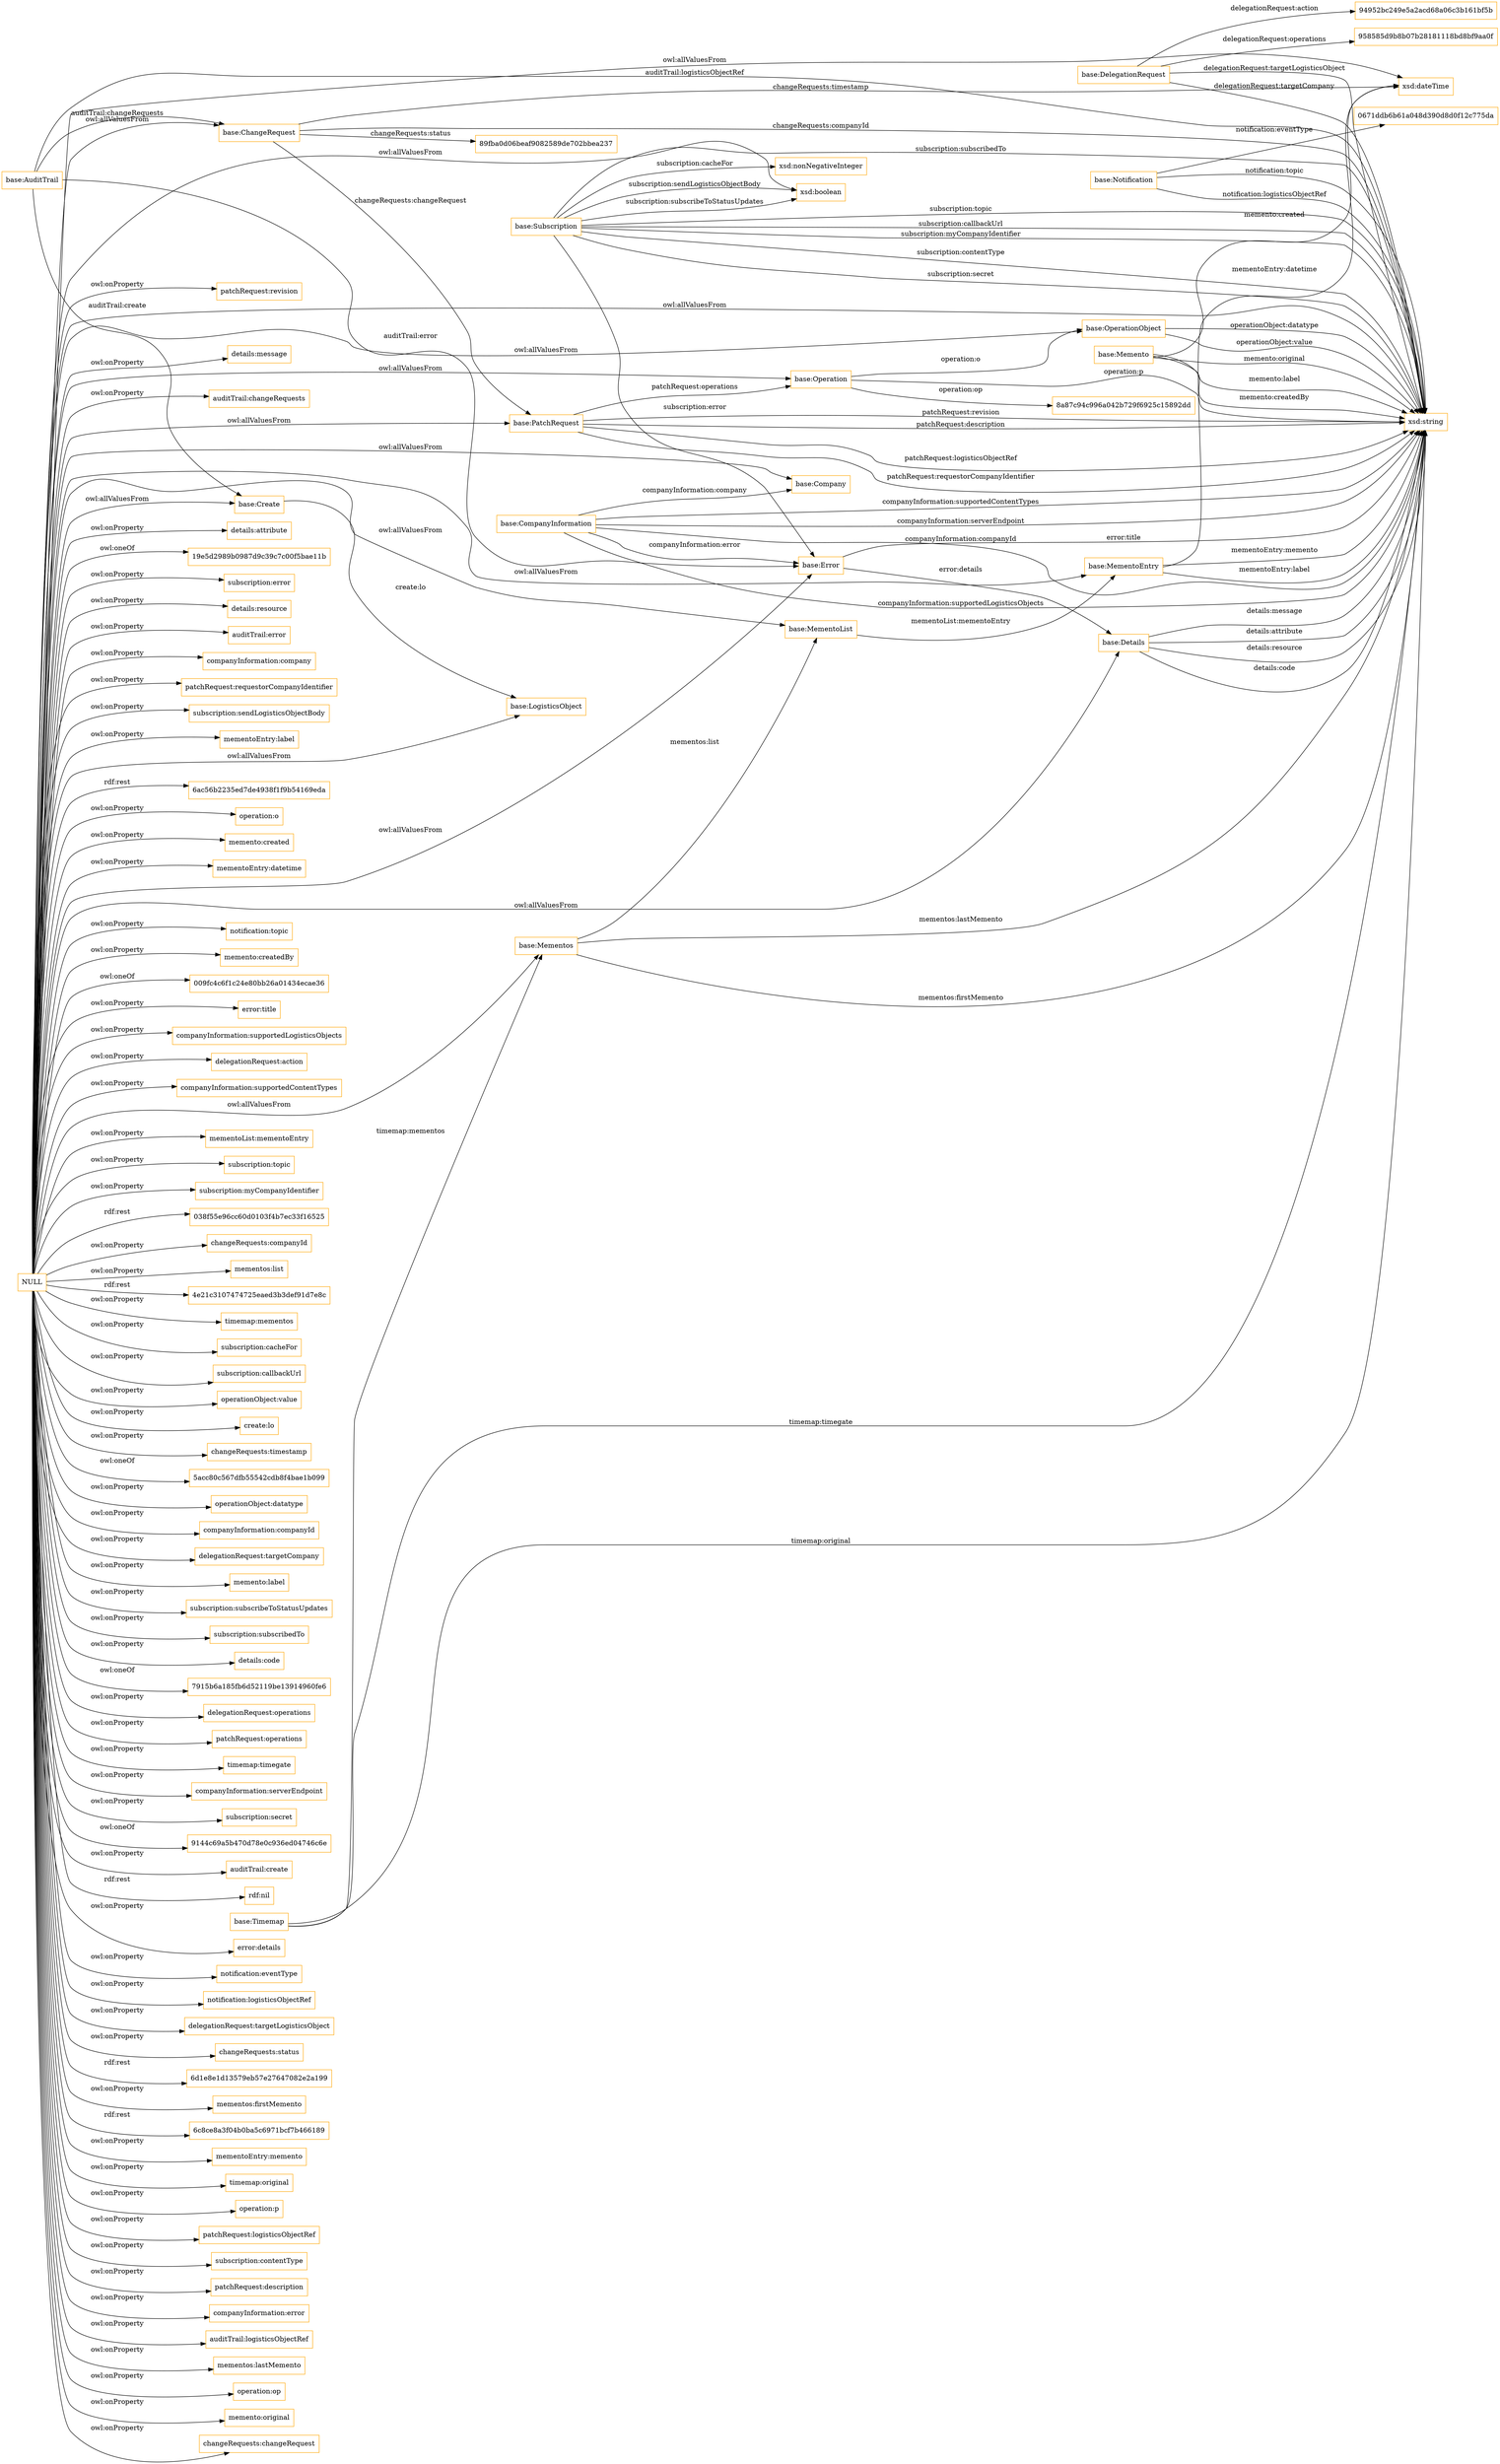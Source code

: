 digraph ar2dtool_diagram { 
rankdir=LR;
size="1501"
node [shape = rectangle, color="orange"]; "base:Error" "base:ChangeRequest" "base:DelegationRequest" "base:Timemap" "base:CompanyInformation" "base:PatchRequest" "base:AuditTrail" "base:OperationObject" "base:Create" "base:Notification" "base:Details" "base:Subscription" "base:Memento" "base:Operation" "base:MementoList" "base:Mementos" "base:MementoEntry" ; /*classes style*/
	"NULL" -> "base:Error" [ label = "owl:allValuesFrom" ];
	"NULL" -> "notification:topic" [ label = "owl:onProperty" ];
	"NULL" -> "base:Create" [ label = "owl:allValuesFrom" ];
	"NULL" -> "memento:createdBy" [ label = "owl:onProperty" ];
	"NULL" -> "009fc4c6f1c24e80bb26a01434ecae36" [ label = "owl:oneOf" ];
	"NULL" -> "error:title" [ label = "owl:onProperty" ];
	"NULL" -> "companyInformation:supportedLogisticsObjects" [ label = "owl:onProperty" ];
	"NULL" -> "delegationRequest:action" [ label = "owl:onProperty" ];
	"NULL" -> "companyInformation:supportedContentTypes" [ label = "owl:onProperty" ];
	"NULL" -> "xsd:boolean" [ label = "owl:allValuesFrom" ];
	"NULL" -> "mementoList:mementoEntry" [ label = "owl:onProperty" ];
	"NULL" -> "subscription:topic" [ label = "owl:onProperty" ];
	"NULL" -> "subscription:myCompanyIdentifier" [ label = "owl:onProperty" ];
	"NULL" -> "038f55e96cc60d0103f4b7ec33f16525" [ label = "rdf:rest" ];
	"NULL" -> "changeRequests:companyId" [ label = "owl:onProperty" ];
	"NULL" -> "mementos:list" [ label = "owl:onProperty" ];
	"NULL" -> "4e21c3107474725eaed3b3def91d7e8c" [ label = "rdf:rest" ];
	"NULL" -> "timemap:mementos" [ label = "owl:onProperty" ];
	"NULL" -> "subscription:cacheFor" [ label = "owl:onProperty" ];
	"NULL" -> "subscription:callbackUrl" [ label = "owl:onProperty" ];
	"NULL" -> "operationObject:value" [ label = "owl:onProperty" ];
	"NULL" -> "xsd:string" [ label = "owl:allValuesFrom" ];
	"NULL" -> "create:lo" [ label = "owl:onProperty" ];
	"NULL" -> "changeRequests:timestamp" [ label = "owl:onProperty" ];
	"NULL" -> "5acc80c567dfb55542cdb8f4bae1b099" [ label = "owl:oneOf" ];
	"NULL" -> "operationObject:datatype" [ label = "owl:onProperty" ];
	"NULL" -> "companyInformation:companyId" [ label = "owl:onProperty" ];
	"NULL" -> "delegationRequest:targetCompany" [ label = "owl:onProperty" ];
	"NULL" -> "memento:label" [ label = "owl:onProperty" ];
	"NULL" -> "subscription:subscribeToStatusUpdates" [ label = "owl:onProperty" ];
	"NULL" -> "subscription:subscribedTo" [ label = "owl:onProperty" ];
	"NULL" -> "details:code" [ label = "owl:onProperty" ];
	"NULL" -> "7915b6a185fb6d52119be13914960fe6" [ label = "owl:oneOf" ];
	"NULL" -> "delegationRequest:operations" [ label = "owl:onProperty" ];
	"NULL" -> "patchRequest:operations" [ label = "owl:onProperty" ];
	"NULL" -> "timemap:timegate" [ label = "owl:onProperty" ];
	"NULL" -> "companyInformation:serverEndpoint" [ label = "owl:onProperty" ];
	"NULL" -> "base:Mementos" [ label = "owl:allValuesFrom" ];
	"NULL" -> "base:MementoList" [ label = "owl:allValuesFrom" ];
	"NULL" -> "subscription:secret" [ label = "owl:onProperty" ];
	"NULL" -> "9144c69a5b470d78e0c936ed04746c6e" [ label = "owl:oneOf" ];
	"NULL" -> "base:MementoEntry" [ label = "owl:allValuesFrom" ];
	"NULL" -> "auditTrail:create" [ label = "owl:onProperty" ];
	"NULL" -> "rdf:nil" [ label = "rdf:rest" ];
	"NULL" -> "base:Company" [ label = "owl:allValuesFrom" ];
	"NULL" -> "error:details" [ label = "owl:onProperty" ];
	"NULL" -> "notification:eventType" [ label = "owl:onProperty" ];
	"NULL" -> "notification:logisticsObjectRef" [ label = "owl:onProperty" ];
	"NULL" -> "delegationRequest:targetLogisticsObject" [ label = "owl:onProperty" ];
	"NULL" -> "changeRequests:status" [ label = "owl:onProperty" ];
	"NULL" -> "6d1e8e1d13579eb57e27647082e2a199" [ label = "rdf:rest" ];
	"NULL" -> "mementos:firstMemento" [ label = "owl:onProperty" ];
	"NULL" -> "6c8ce8a3f04b0ba5c6971bcf7b466189" [ label = "rdf:rest" ];
	"NULL" -> "mementoEntry:memento" [ label = "owl:onProperty" ];
	"NULL" -> "timemap:original" [ label = "owl:onProperty" ];
	"NULL" -> "operation:p" [ label = "owl:onProperty" ];
	"NULL" -> "patchRequest:logisticsObjectRef" [ label = "owl:onProperty" ];
	"NULL" -> "subscription:contentType" [ label = "owl:onProperty" ];
	"NULL" -> "base:Details" [ label = "owl:allValuesFrom" ];
	"NULL" -> "base:PatchRequest" [ label = "owl:allValuesFrom" ];
	"NULL" -> "patchRequest:description" [ label = "owl:onProperty" ];
	"NULL" -> "companyInformation:error" [ label = "owl:onProperty" ];
	"NULL" -> "auditTrail:logisticsObjectRef" [ label = "owl:onProperty" ];
	"NULL" -> "xsd:dateTime" [ label = "owl:allValuesFrom" ];
	"NULL" -> "base:LogisticsObject" [ label = "owl:allValuesFrom" ];
	"NULL" -> "mementos:lastMemento" [ label = "owl:onProperty" ];
	"NULL" -> "operation:op" [ label = "owl:onProperty" ];
	"NULL" -> "memento:original" [ label = "owl:onProperty" ];
	"NULL" -> "base:OperationObject" [ label = "owl:allValuesFrom" ];
	"NULL" -> "changeRequests:changeRequest" [ label = "owl:onProperty" ];
	"NULL" -> "patchRequest:revision" [ label = "owl:onProperty" ];
	"NULL" -> "base:ChangeRequest" [ label = "owl:allValuesFrom" ];
	"NULL" -> "base:Operation" [ label = "owl:allValuesFrom" ];
	"NULL" -> "details:message" [ label = "owl:onProperty" ];
	"NULL" -> "auditTrail:changeRequests" [ label = "owl:onProperty" ];
	"NULL" -> "19e5d2989b0987d9c39c7c00f5bae11b" [ label = "owl:oneOf" ];
	"NULL" -> "details:attribute" [ label = "owl:onProperty" ];
	"NULL" -> "subscription:error" [ label = "owl:onProperty" ];
	"NULL" -> "details:resource" [ label = "owl:onProperty" ];
	"NULL" -> "subscription:sendLogisticsObjectBody" [ label = "owl:onProperty" ];
	"NULL" -> "auditTrail:error" [ label = "owl:onProperty" ];
	"NULL" -> "companyInformation:company" [ label = "owl:onProperty" ];
	"NULL" -> "patchRequest:requestorCompanyIdentifier" [ label = "owl:onProperty" ];
	"NULL" -> "mementoEntry:label" [ label = "owl:onProperty" ];
	"NULL" -> "6ac56b2235ed7de4938f1f9b54169eda" [ label = "rdf:rest" ];
	"NULL" -> "operation:o" [ label = "owl:onProperty" ];
	"NULL" -> "memento:created" [ label = "owl:onProperty" ];
	"NULL" -> "mementoEntry:datetime" [ label = "owl:onProperty" ];
	"base:OperationObject" -> "xsd:string" [ label = "operationObject:datatype" ];
	"base:Details" -> "xsd:string" [ label = "details:resource" ];
	"base:Details" -> "xsd:string" [ label = "details:code" ];
	"base:ChangeRequest" -> "xsd:string" [ label = "changeRequests:companyId" ];
	"base:Notification" -> "0671ddb6b61a048d390d8d0f12c775da" [ label = "notification:eventType" ];
	"base:Notification" -> "xsd:string" [ label = "notification:logisticsObjectRef" ];
	"base:Operation" -> "8a87c94c996a042b729f6925c15892dd" [ label = "operation:op" ];
	"base:Subscription" -> "base:Error" [ label = "subscription:error" ];
	"base:PatchRequest" -> "xsd:string" [ label = "patchRequest:logisticsObjectRef" ];
	"base:Details" -> "xsd:string" [ label = "details:message" ];
	"base:Timemap" -> "xsd:string" [ label = "timemap:original" ];
	"base:PatchRequest" -> "xsd:string" [ label = "patchRequest:requestorCompanyIdentifier" ];
	"base:PatchRequest" -> "base:Operation" [ label = "patchRequest:operations" ];
	"base:ChangeRequest" -> "base:PatchRequest" [ label = "changeRequests:changeRequest" ];
	"base:DelegationRequest" -> "958585d9b8b07b28181118bd8bf9aa0f" [ label = "delegationRequest:operations" ];
	"base:Subscription" -> "xsd:boolean" [ label = "subscription:sendLogisticsObjectBody" ];
	"base:CompanyInformation" -> "xsd:string" [ label = "companyInformation:supportedLogisticsObjects" ];
	"base:CompanyInformation" -> "xsd:string" [ label = "companyInformation:supportedContentTypes" ];
	"base:Mementos" -> "xsd:string" [ label = "mementos:lastMemento" ];
	"base:Error" -> "base:Details" [ label = "error:details" ];
	"base:DelegationRequest" -> "94952bc249e5a2acd68a06c3b161bf5b" [ label = "delegationRequest:action" ];
	"base:CompanyInformation" -> "xsd:string" [ label = "companyInformation:serverEndpoint" ];
	"base:Create" -> "base:LogisticsObject" [ label = "create:lo" ];
	"base:Subscription" -> "xsd:string" [ label = "subscription:topic" ];
	"base:DelegationRequest" -> "xsd:string" [ label = "delegationRequest:targetCompany" ];
	"base:Memento" -> "xsd:string" [ label = "memento:original" ];
	"base:AuditTrail" -> "base:Error" [ label = "auditTrail:error" ];
	"base:Memento" -> "xsd:dateTime" [ label = "memento:created" ];
	"base:Subscription" -> "xsd:string" [ label = "subscription:callbackUrl" ];
	"base:Subscription" -> "xsd:string" [ label = "subscription:myCompanyIdentifier" ];
	"base:CompanyInformation" -> "base:Company" [ label = "companyInformation:company" ];
	"base:Memento" -> "xsd:string" [ label = "memento:label" ];
	"base:MementoEntry" -> "xsd:dateTime" [ label = "mementoEntry:datetime" ];
	"base:MementoEntry" -> "xsd:string" [ label = "mementoEntry:memento" ];
	"base:ChangeRequest" -> "89fba0d06beaf9082589de702bbea237" [ label = "changeRequests:status" ];
	"base:PatchRequest" -> "xsd:string" [ label = "patchRequest:revision" ];
	"base:DelegationRequest" -> "xsd:string" [ label = "delegationRequest:targetLogisticsObject" ];
	"base:Timemap" -> "xsd:string" [ label = "timemap:timegate" ];
	"base:MementoList" -> "base:MementoEntry" [ label = "mementoList:mementoEntry" ];
	"base:Subscription" -> "xsd:string" [ label = "subscription:contentType" ];
	"base:AuditTrail" -> "base:Create" [ label = "auditTrail:create" ];
	"base:Timemap" -> "base:Mementos" [ label = "timemap:mementos" ];
	"base:Memento" -> "xsd:string" [ label = "memento:createdBy" ];
	"base:Mementos" -> "xsd:string" [ label = "mementos:firstMemento" ];
	"base:ChangeRequest" -> "xsd:dateTime" [ label = "changeRequests:timestamp" ];
	"base:CompanyInformation" -> "base:Error" [ label = "companyInformation:error" ];
	"base:PatchRequest" -> "xsd:string" [ label = "patchRequest:description" ];
	"base:Subscription" -> "xsd:string" [ label = "subscription:secret" ];
	"base:CompanyInformation" -> "xsd:string" [ label = "companyInformation:companyId" ];
	"base:AuditTrail" -> "xsd:string" [ label = "auditTrail:logisticsObjectRef" ];
	"base:Subscription" -> "xsd:nonNegativeInteger" [ label = "subscription:cacheFor" ];
	"base:Subscription" -> "xsd:string" [ label = "subscription:subscribedTo" ];
	"base:Notification" -> "xsd:string" [ label = "notification:topic" ];
	"base:Error" -> "xsd:string" [ label = "error:title" ];
	"base:MementoEntry" -> "xsd:string" [ label = "mementoEntry:label" ];
	"base:Subscription" -> "xsd:boolean" [ label = "subscription:subscribeToStatusUpdates" ];
	"base:Details" -> "xsd:string" [ label = "details:attribute" ];
	"base:Mementos" -> "base:MementoList" [ label = "mementos:list" ];
	"base:Operation" -> "base:OperationObject" [ label = "operation:o" ];
	"base:AuditTrail" -> "base:ChangeRequest" [ label = "auditTrail:changeRequests" ];
	"base:Operation" -> "xsd:string" [ label = "operation:p" ];
	"base:OperationObject" -> "xsd:string" [ label = "operationObject:value" ];

}
